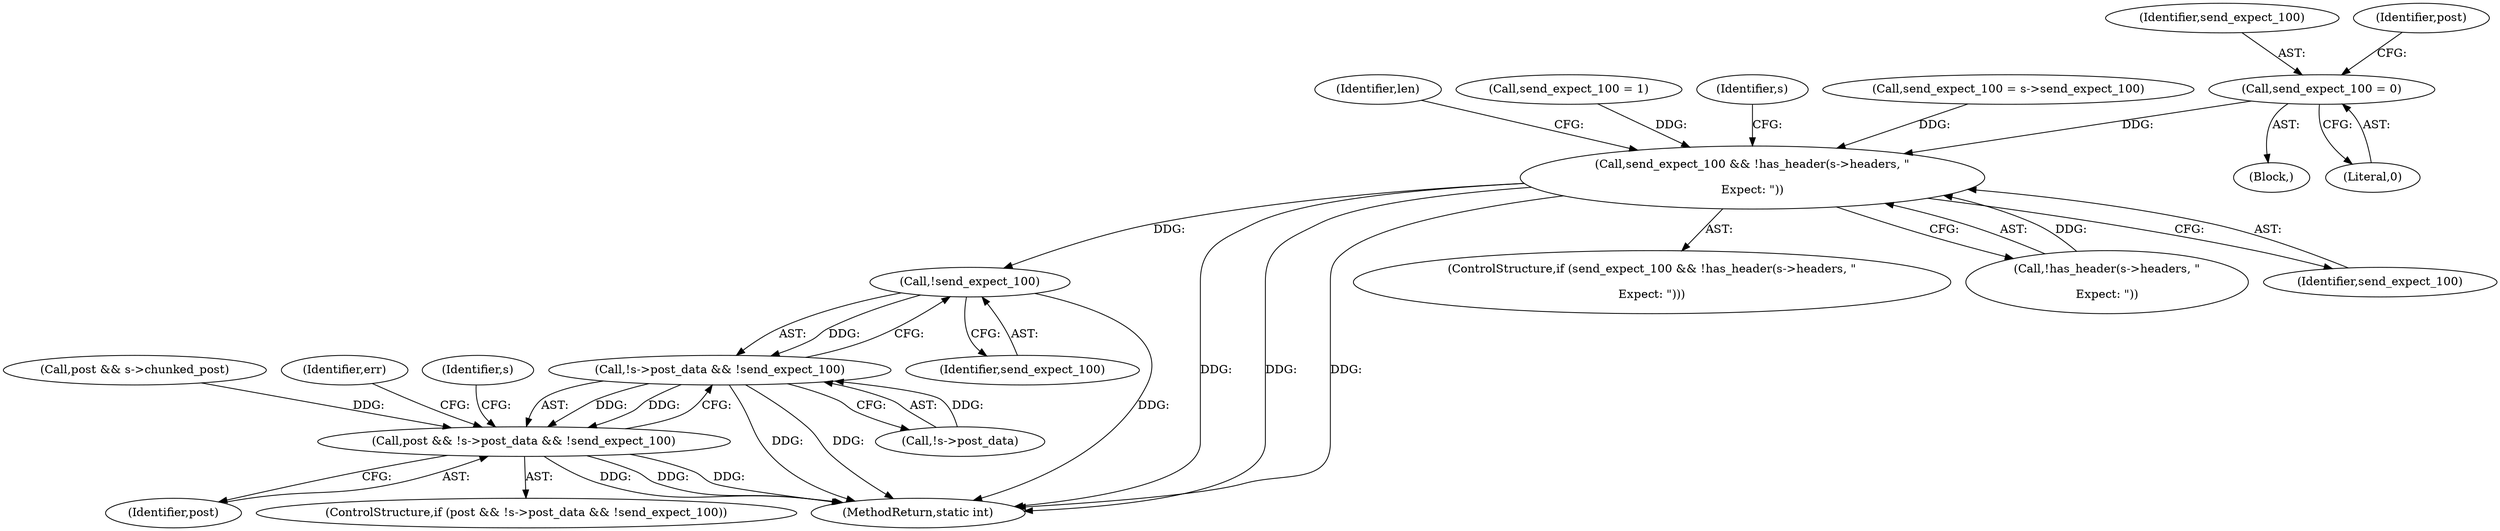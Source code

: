 digraph "0_FFmpeg_2a05c8f813de6f2278827734bf8102291e7484aa_0@API" {
"1000149" [label="(Call,send_expect_100 = 0)"];
"1000359" [label="(Call,send_expect_100 && !has_header(s->headers, \"\r\nExpect: \"))"];
"1000695" [label="(Call,!send_expect_100)"];
"1000690" [label="(Call,!s->post_data && !send_expect_100)"];
"1000688" [label="(Call,post && !s->post_data && !send_expect_100)"];
"1000116" [label="(Block,)"];
"1000361" [label="(Call,!has_header(s->headers, \"\r\nExpect: \"))"];
"1000359" [label="(Call,send_expect_100 && !has_header(s->headers, \"\r\nExpect: \"))"];
"1000696" [label="(Identifier,send_expect_100)"];
"1000150" [label="(Identifier,send_expect_100)"];
"1000573" [label="(Call,post && s->chunked_post)"];
"1000745" [label="(MethodReturn,static int)"];
"1000368" [label="(Identifier,len)"];
"1000708" [label="(Identifier,err)"];
"1000695" [label="(Call,!send_expect_100)"];
"1000240" [label="(Call,send_expect_100 = 1)"];
"1000689" [label="(Identifier,post)"];
"1000690" [label="(Call,!s->post_data && !send_expect_100)"];
"1000687" [label="(ControlStructure,if (post && !s->post_data && !send_expect_100))"];
"1000382" [label="(Identifier,s)"];
"1000358" [label="(ControlStructure,if (send_expect_100 && !has_header(s->headers, \"\r\nExpect: \")))"];
"1000149" [label="(Call,send_expect_100 = 0)"];
"1000153" [label="(Identifier,post)"];
"1000691" [label="(Call,!s->post_data)"];
"1000360" [label="(Identifier,send_expect_100)"];
"1000216" [label="(Call,send_expect_100 = s->send_expect_100)"];
"1000688" [label="(Call,post && !s->post_data && !send_expect_100)"];
"1000151" [label="(Literal,0)"];
"1000700" [label="(Identifier,s)"];
"1000149" -> "1000116"  [label="AST: "];
"1000149" -> "1000151"  [label="CFG: "];
"1000150" -> "1000149"  [label="AST: "];
"1000151" -> "1000149"  [label="AST: "];
"1000153" -> "1000149"  [label="CFG: "];
"1000149" -> "1000359"  [label="DDG: "];
"1000359" -> "1000358"  [label="AST: "];
"1000359" -> "1000360"  [label="CFG: "];
"1000359" -> "1000361"  [label="CFG: "];
"1000360" -> "1000359"  [label="AST: "];
"1000361" -> "1000359"  [label="AST: "];
"1000368" -> "1000359"  [label="CFG: "];
"1000382" -> "1000359"  [label="CFG: "];
"1000359" -> "1000745"  [label="DDG: "];
"1000359" -> "1000745"  [label="DDG: "];
"1000359" -> "1000745"  [label="DDG: "];
"1000216" -> "1000359"  [label="DDG: "];
"1000240" -> "1000359"  [label="DDG: "];
"1000361" -> "1000359"  [label="DDG: "];
"1000359" -> "1000695"  [label="DDG: "];
"1000695" -> "1000690"  [label="AST: "];
"1000695" -> "1000696"  [label="CFG: "];
"1000696" -> "1000695"  [label="AST: "];
"1000690" -> "1000695"  [label="CFG: "];
"1000695" -> "1000745"  [label="DDG: "];
"1000695" -> "1000690"  [label="DDG: "];
"1000690" -> "1000688"  [label="AST: "];
"1000690" -> "1000691"  [label="CFG: "];
"1000691" -> "1000690"  [label="AST: "];
"1000688" -> "1000690"  [label="CFG: "];
"1000690" -> "1000745"  [label="DDG: "];
"1000690" -> "1000745"  [label="DDG: "];
"1000690" -> "1000688"  [label="DDG: "];
"1000690" -> "1000688"  [label="DDG: "];
"1000691" -> "1000690"  [label="DDG: "];
"1000688" -> "1000687"  [label="AST: "];
"1000688" -> "1000689"  [label="CFG: "];
"1000689" -> "1000688"  [label="AST: "];
"1000700" -> "1000688"  [label="CFG: "];
"1000708" -> "1000688"  [label="CFG: "];
"1000688" -> "1000745"  [label="DDG: "];
"1000688" -> "1000745"  [label="DDG: "];
"1000688" -> "1000745"  [label="DDG: "];
"1000573" -> "1000688"  [label="DDG: "];
}
